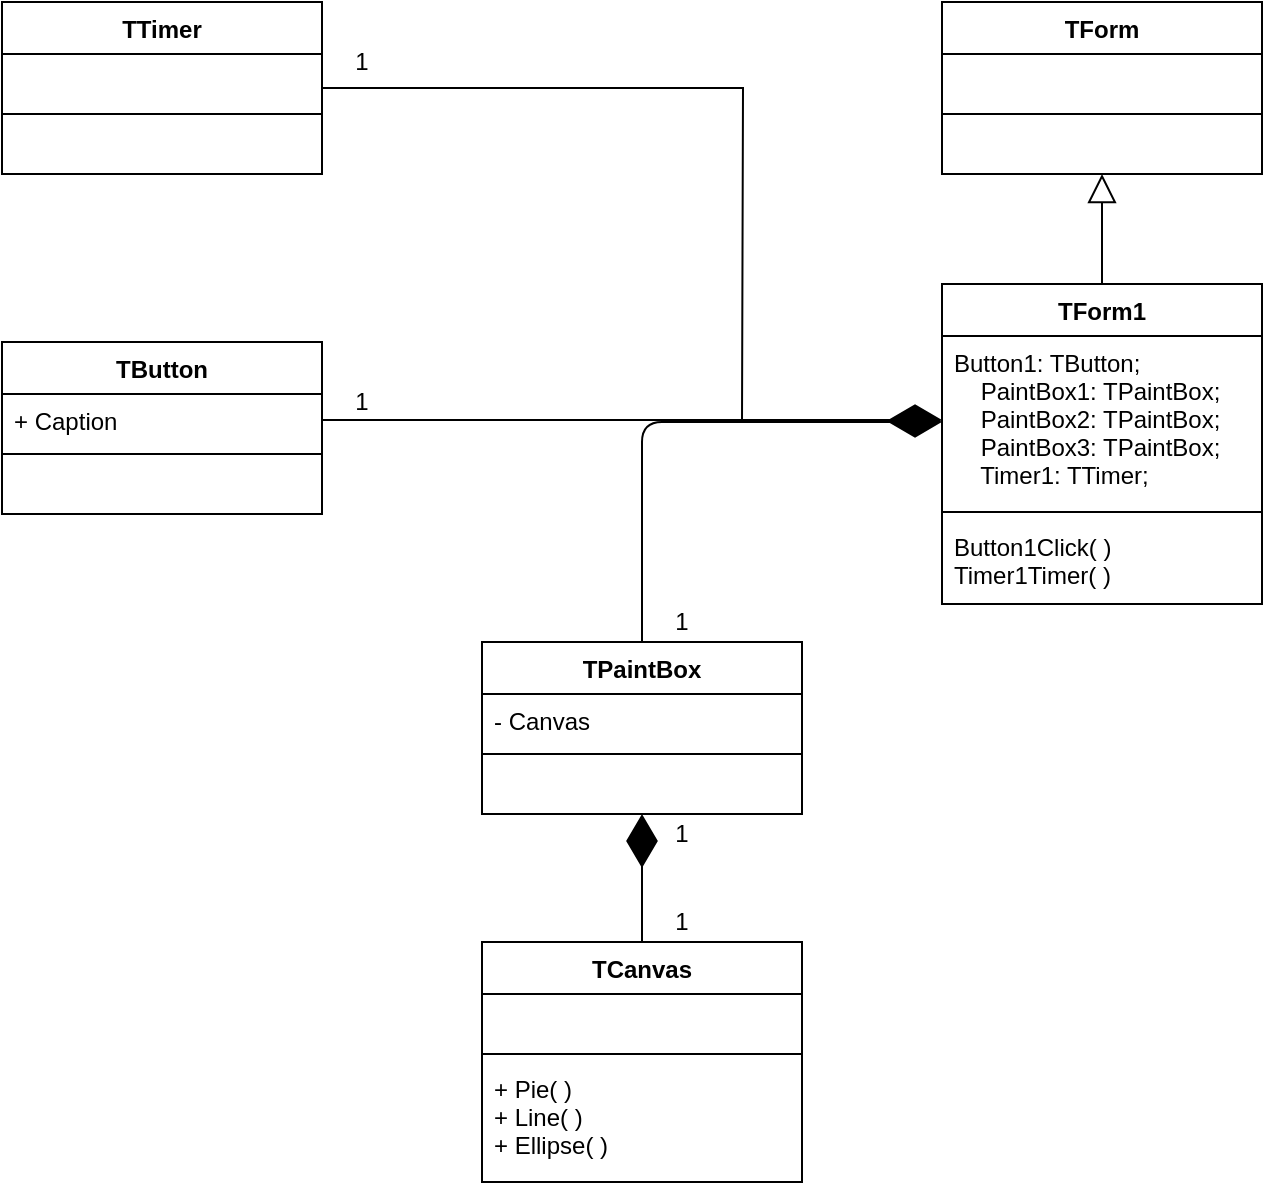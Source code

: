 <mxfile version="12.4.2" type="device" pages="1"><diagram id="hdjMfmvE3QCnJsT4HTff" name="Страница 1"><mxGraphModel dx="852" dy="494" grid="1" gridSize="10" guides="1" tooltips="1" connect="1" arrows="1" fold="1" page="1" pageScale="1" pageWidth="827" pageHeight="1169" math="0" shadow="0"><root><mxCell id="0"/><mxCell id="1" parent="0"/><mxCell id="iO58ueSaWI-3cqfNwV9v-1" value="TForm" style="swimlane;fontStyle=1;align=center;verticalAlign=top;childLayout=stackLayout;horizontal=1;startSize=26;horizontalStack=0;resizeParent=1;resizeParentMax=0;resizeLast=0;collapsible=1;marginBottom=0;" vertex="1" parent="1"><mxGeometry x="550" y="30" width="160" height="86" as="geometry"/></mxCell><mxCell id="iO58ueSaWI-3cqfNwV9v-2" value=" " style="text;strokeColor=none;fillColor=none;align=left;verticalAlign=top;spacingLeft=4;spacingRight=4;overflow=hidden;rotatable=0;points=[[0,0.5],[1,0.5]];portConstraint=eastwest;" vertex="1" parent="iO58ueSaWI-3cqfNwV9v-1"><mxGeometry y="26" width="160" height="26" as="geometry"/></mxCell><mxCell id="iO58ueSaWI-3cqfNwV9v-3" value="" style="line;strokeWidth=1;fillColor=none;align=left;verticalAlign=middle;spacingTop=-1;spacingLeft=3;spacingRight=3;rotatable=0;labelPosition=right;points=[];portConstraint=eastwest;" vertex="1" parent="iO58ueSaWI-3cqfNwV9v-1"><mxGeometry y="52" width="160" height="8" as="geometry"/></mxCell><mxCell id="iO58ueSaWI-3cqfNwV9v-4" value=" " style="text;strokeColor=none;fillColor=none;align=left;verticalAlign=top;spacingLeft=4;spacingRight=4;overflow=hidden;rotatable=0;points=[[0,0.5],[1,0.5]];portConstraint=eastwest;" vertex="1" parent="iO58ueSaWI-3cqfNwV9v-1"><mxGeometry y="60" width="160" height="26" as="geometry"/></mxCell><mxCell id="iO58ueSaWI-3cqfNwV9v-5" value="TForm1" style="swimlane;fontStyle=1;align=center;verticalAlign=top;childLayout=stackLayout;horizontal=1;startSize=26;horizontalStack=0;resizeParent=1;resizeParentMax=0;resizeLast=0;collapsible=1;marginBottom=0;" vertex="1" parent="1"><mxGeometry x="550" y="171" width="160" height="160" as="geometry"/></mxCell><mxCell id="iO58ueSaWI-3cqfNwV9v-6" value="Button1: TButton;&#10;    PaintBox1: TPaintBox;&#10;    PaintBox2: TPaintBox;&#10;    PaintBox3: TPaintBox;&#10;    Timer1: TTimer;" style="text;strokeColor=none;fillColor=none;align=left;verticalAlign=top;spacingLeft=4;spacingRight=4;overflow=hidden;rotatable=0;points=[[0,0.5],[1,0.5]];portConstraint=eastwest;" vertex="1" parent="iO58ueSaWI-3cqfNwV9v-5"><mxGeometry y="26" width="160" height="84" as="geometry"/></mxCell><mxCell id="iO58ueSaWI-3cqfNwV9v-7" value="" style="line;strokeWidth=1;fillColor=none;align=left;verticalAlign=middle;spacingTop=-1;spacingLeft=3;spacingRight=3;rotatable=0;labelPosition=right;points=[];portConstraint=eastwest;" vertex="1" parent="iO58ueSaWI-3cqfNwV9v-5"><mxGeometry y="110" width="160" height="8" as="geometry"/></mxCell><mxCell id="iO58ueSaWI-3cqfNwV9v-8" value="Button1Click( )&#10;Timer1Timer( )" style="text;strokeColor=none;fillColor=none;align=left;verticalAlign=top;spacingLeft=4;spacingRight=4;overflow=hidden;rotatable=0;points=[[0,0.5],[1,0.5]];portConstraint=eastwest;" vertex="1" parent="iO58ueSaWI-3cqfNwV9v-5"><mxGeometry y="118" width="160" height="42" as="geometry"/></mxCell><mxCell id="iO58ueSaWI-3cqfNwV9v-9" value="" style="endArrow=block;endFill=0;endSize=12;html=1;" edge="1" parent="1" source="iO58ueSaWI-3cqfNwV9v-5" target="iO58ueSaWI-3cqfNwV9v-4"><mxGeometry width="160" relative="1" as="geometry"><mxPoint x="550" y="310" as="sourcePoint"/><mxPoint x="710" y="310" as="targetPoint"/></mxGeometry></mxCell><mxCell id="iO58ueSaWI-3cqfNwV9v-10" value="TButton" style="swimlane;fontStyle=1;align=center;verticalAlign=top;childLayout=stackLayout;horizontal=1;startSize=26;horizontalStack=0;resizeParent=1;resizeParentMax=0;resizeLast=0;collapsible=1;marginBottom=0;" vertex="1" parent="1"><mxGeometry x="80" y="200" width="160" height="86" as="geometry"/></mxCell><mxCell id="iO58ueSaWI-3cqfNwV9v-11" value="+ Caption" style="text;strokeColor=none;fillColor=none;align=left;verticalAlign=top;spacingLeft=4;spacingRight=4;overflow=hidden;rotatable=0;points=[[0,0.5],[1,0.5]];portConstraint=eastwest;" vertex="1" parent="iO58ueSaWI-3cqfNwV9v-10"><mxGeometry y="26" width="160" height="26" as="geometry"/></mxCell><mxCell id="iO58ueSaWI-3cqfNwV9v-12" value="" style="line;strokeWidth=1;fillColor=none;align=left;verticalAlign=middle;spacingTop=-1;spacingLeft=3;spacingRight=3;rotatable=0;labelPosition=right;points=[];portConstraint=eastwest;" vertex="1" parent="iO58ueSaWI-3cqfNwV9v-10"><mxGeometry y="52" width="160" height="8" as="geometry"/></mxCell><mxCell id="iO58ueSaWI-3cqfNwV9v-13" value=" " style="text;strokeColor=none;fillColor=none;align=left;verticalAlign=top;spacingLeft=4;spacingRight=4;overflow=hidden;rotatable=0;points=[[0,0.5],[1,0.5]];portConstraint=eastwest;" vertex="1" parent="iO58ueSaWI-3cqfNwV9v-10"><mxGeometry y="60" width="160" height="26" as="geometry"/></mxCell><mxCell id="iO58ueSaWI-3cqfNwV9v-14" value="TPaintBox" style="swimlane;fontStyle=1;align=center;verticalAlign=top;childLayout=stackLayout;horizontal=1;startSize=26;horizontalStack=0;resizeParent=1;resizeParentMax=0;resizeLast=0;collapsible=1;marginBottom=0;" vertex="1" parent="1"><mxGeometry x="320" y="350" width="160" height="86" as="geometry"/></mxCell><mxCell id="iO58ueSaWI-3cqfNwV9v-15" value="- Canvas" style="text;strokeColor=none;fillColor=none;align=left;verticalAlign=top;spacingLeft=4;spacingRight=4;overflow=hidden;rotatable=0;points=[[0,0.5],[1,0.5]];portConstraint=eastwest;" vertex="1" parent="iO58ueSaWI-3cqfNwV9v-14"><mxGeometry y="26" width="160" height="26" as="geometry"/></mxCell><mxCell id="iO58ueSaWI-3cqfNwV9v-16" value="" style="line;strokeWidth=1;fillColor=none;align=left;verticalAlign=middle;spacingTop=-1;spacingLeft=3;spacingRight=3;rotatable=0;labelPosition=right;points=[];portConstraint=eastwest;" vertex="1" parent="iO58ueSaWI-3cqfNwV9v-14"><mxGeometry y="52" width="160" height="8" as="geometry"/></mxCell><mxCell id="iO58ueSaWI-3cqfNwV9v-17" value=" " style="text;strokeColor=none;fillColor=none;align=left;verticalAlign=top;spacingLeft=4;spacingRight=4;overflow=hidden;rotatable=0;points=[[0,0.5],[1,0.5]];portConstraint=eastwest;" vertex="1" parent="iO58ueSaWI-3cqfNwV9v-14"><mxGeometry y="60" width="160" height="26" as="geometry"/></mxCell><mxCell id="iO58ueSaWI-3cqfNwV9v-18" value="" style="endArrow=diamondThin;endFill=1;endSize=24;html=1;entryX=0;entryY=0.5;entryDx=0;entryDy=0;exitX=1;exitY=0.5;exitDx=0;exitDy=0;" edge="1" parent="1" source="iO58ueSaWI-3cqfNwV9v-11" target="iO58ueSaWI-3cqfNwV9v-6"><mxGeometry width="160" relative="1" as="geometry"><mxPoint x="80" y="420" as="sourcePoint"/><mxPoint x="240" y="420" as="targetPoint"/></mxGeometry></mxCell><mxCell id="iO58ueSaWI-3cqfNwV9v-20" value="" style="endArrow=diamondThin;endFill=1;endSize=24;html=1;exitX=0.5;exitY=0;exitDx=0;exitDy=0;" edge="1" parent="1" source="iO58ueSaWI-3cqfNwV9v-14"><mxGeometry width="160" relative="1" as="geometry"><mxPoint x="420" y="300" as="sourcePoint"/><mxPoint x="550" y="240" as="targetPoint"/><Array as="points"><mxPoint x="400" y="240"/></Array></mxGeometry></mxCell><mxCell id="iO58ueSaWI-3cqfNwV9v-21" value="TCanvas" style="swimlane;fontStyle=1;align=center;verticalAlign=top;childLayout=stackLayout;horizontal=1;startSize=26;horizontalStack=0;resizeParent=1;resizeParentMax=0;resizeLast=0;collapsible=1;marginBottom=0;" vertex="1" parent="1"><mxGeometry x="320" y="500" width="160" height="120" as="geometry"/></mxCell><mxCell id="iO58ueSaWI-3cqfNwV9v-22" value=" " style="text;strokeColor=none;fillColor=none;align=left;verticalAlign=top;spacingLeft=4;spacingRight=4;overflow=hidden;rotatable=0;points=[[0,0.5],[1,0.5]];portConstraint=eastwest;" vertex="1" parent="iO58ueSaWI-3cqfNwV9v-21"><mxGeometry y="26" width="160" height="26" as="geometry"/></mxCell><mxCell id="iO58ueSaWI-3cqfNwV9v-23" value="" style="line;strokeWidth=1;fillColor=none;align=left;verticalAlign=middle;spacingTop=-1;spacingLeft=3;spacingRight=3;rotatable=0;labelPosition=right;points=[];portConstraint=eastwest;" vertex="1" parent="iO58ueSaWI-3cqfNwV9v-21"><mxGeometry y="52" width="160" height="8" as="geometry"/></mxCell><mxCell id="iO58ueSaWI-3cqfNwV9v-24" value="+ Pie( )&#10;+ Line( )&#10;+ Ellipse( )" style="text;strokeColor=none;fillColor=none;align=left;verticalAlign=top;spacingLeft=4;spacingRight=4;overflow=hidden;rotatable=0;points=[[0,0.5],[1,0.5]];portConstraint=eastwest;" vertex="1" parent="iO58ueSaWI-3cqfNwV9v-21"><mxGeometry y="60" width="160" height="60" as="geometry"/></mxCell><mxCell id="iO58ueSaWI-3cqfNwV9v-34" value="" style="edgeStyle=orthogonalEdgeStyle;rounded=0;orthogonalLoop=1;jettySize=auto;html=1;endArrow=none;endFill=0;" edge="1" parent="1" source="iO58ueSaWI-3cqfNwV9v-26"><mxGeometry relative="1" as="geometry"><mxPoint x="450" y="240" as="targetPoint"/></mxGeometry></mxCell><mxCell id="iO58ueSaWI-3cqfNwV9v-26" value="TTimer" style="swimlane;fontStyle=1;align=center;verticalAlign=top;childLayout=stackLayout;horizontal=1;startSize=26;horizontalStack=0;resizeParent=1;resizeParentMax=0;resizeLast=0;collapsible=1;marginBottom=0;" vertex="1" parent="1"><mxGeometry x="80" y="30" width="160" height="86" as="geometry"/></mxCell><mxCell id="iO58ueSaWI-3cqfNwV9v-27" value=" " style="text;strokeColor=none;fillColor=none;align=left;verticalAlign=top;spacingLeft=4;spacingRight=4;overflow=hidden;rotatable=0;points=[[0,0.5],[1,0.5]];portConstraint=eastwest;" vertex="1" parent="iO58ueSaWI-3cqfNwV9v-26"><mxGeometry y="26" width="160" height="26" as="geometry"/></mxCell><mxCell id="iO58ueSaWI-3cqfNwV9v-28" value="" style="line;strokeWidth=1;fillColor=none;align=left;verticalAlign=middle;spacingTop=-1;spacingLeft=3;spacingRight=3;rotatable=0;labelPosition=right;points=[];portConstraint=eastwest;" vertex="1" parent="iO58ueSaWI-3cqfNwV9v-26"><mxGeometry y="52" width="160" height="8" as="geometry"/></mxCell><mxCell id="iO58ueSaWI-3cqfNwV9v-29" value=" " style="text;strokeColor=none;fillColor=none;align=left;verticalAlign=top;spacingLeft=4;spacingRight=4;overflow=hidden;rotatable=0;points=[[0,0.5],[1,0.5]];portConstraint=eastwest;" vertex="1" parent="iO58ueSaWI-3cqfNwV9v-26"><mxGeometry y="60" width="160" height="26" as="geometry"/></mxCell><mxCell id="iO58ueSaWI-3cqfNwV9v-35" value="" style="endArrow=diamondThin;endFill=1;endSize=24;html=1;exitX=0.5;exitY=0;exitDx=0;exitDy=0;" edge="1" parent="1" source="iO58ueSaWI-3cqfNwV9v-21" target="iO58ueSaWI-3cqfNwV9v-17"><mxGeometry width="160" relative="1" as="geometry"><mxPoint x="80" y="640" as="sourcePoint"/><mxPoint x="240" y="640" as="targetPoint"/></mxGeometry></mxCell><mxCell id="iO58ueSaWI-3cqfNwV9v-36" value="1" style="text;html=1;strokeColor=none;fillColor=none;align=center;verticalAlign=middle;whiteSpace=wrap;rounded=0;" vertex="1" parent="1"><mxGeometry x="400" y="436" width="40" height="20" as="geometry"/></mxCell><mxCell id="iO58ueSaWI-3cqfNwV9v-37" value="1" style="text;html=1;strokeColor=none;fillColor=none;align=center;verticalAlign=middle;whiteSpace=wrap;rounded=0;" vertex="1" parent="1"><mxGeometry x="400" y="480" width="40" height="20" as="geometry"/></mxCell><mxCell id="iO58ueSaWI-3cqfNwV9v-38" value="1" style="text;html=1;strokeColor=none;fillColor=none;align=center;verticalAlign=middle;whiteSpace=wrap;rounded=0;" vertex="1" parent="1"><mxGeometry x="240" y="220" width="40" height="20" as="geometry"/></mxCell><mxCell id="iO58ueSaWI-3cqfNwV9v-39" value="1" style="text;html=1;strokeColor=none;fillColor=none;align=center;verticalAlign=middle;whiteSpace=wrap;rounded=0;" vertex="1" parent="1"><mxGeometry x="240" y="50" width="40" height="20" as="geometry"/></mxCell><mxCell id="iO58ueSaWI-3cqfNwV9v-40" value="1" style="text;html=1;strokeColor=none;fillColor=none;align=center;verticalAlign=middle;whiteSpace=wrap;rounded=0;" vertex="1" parent="1"><mxGeometry x="400" y="330" width="40" height="20" as="geometry"/></mxCell></root></mxGraphModel></diagram></mxfile>